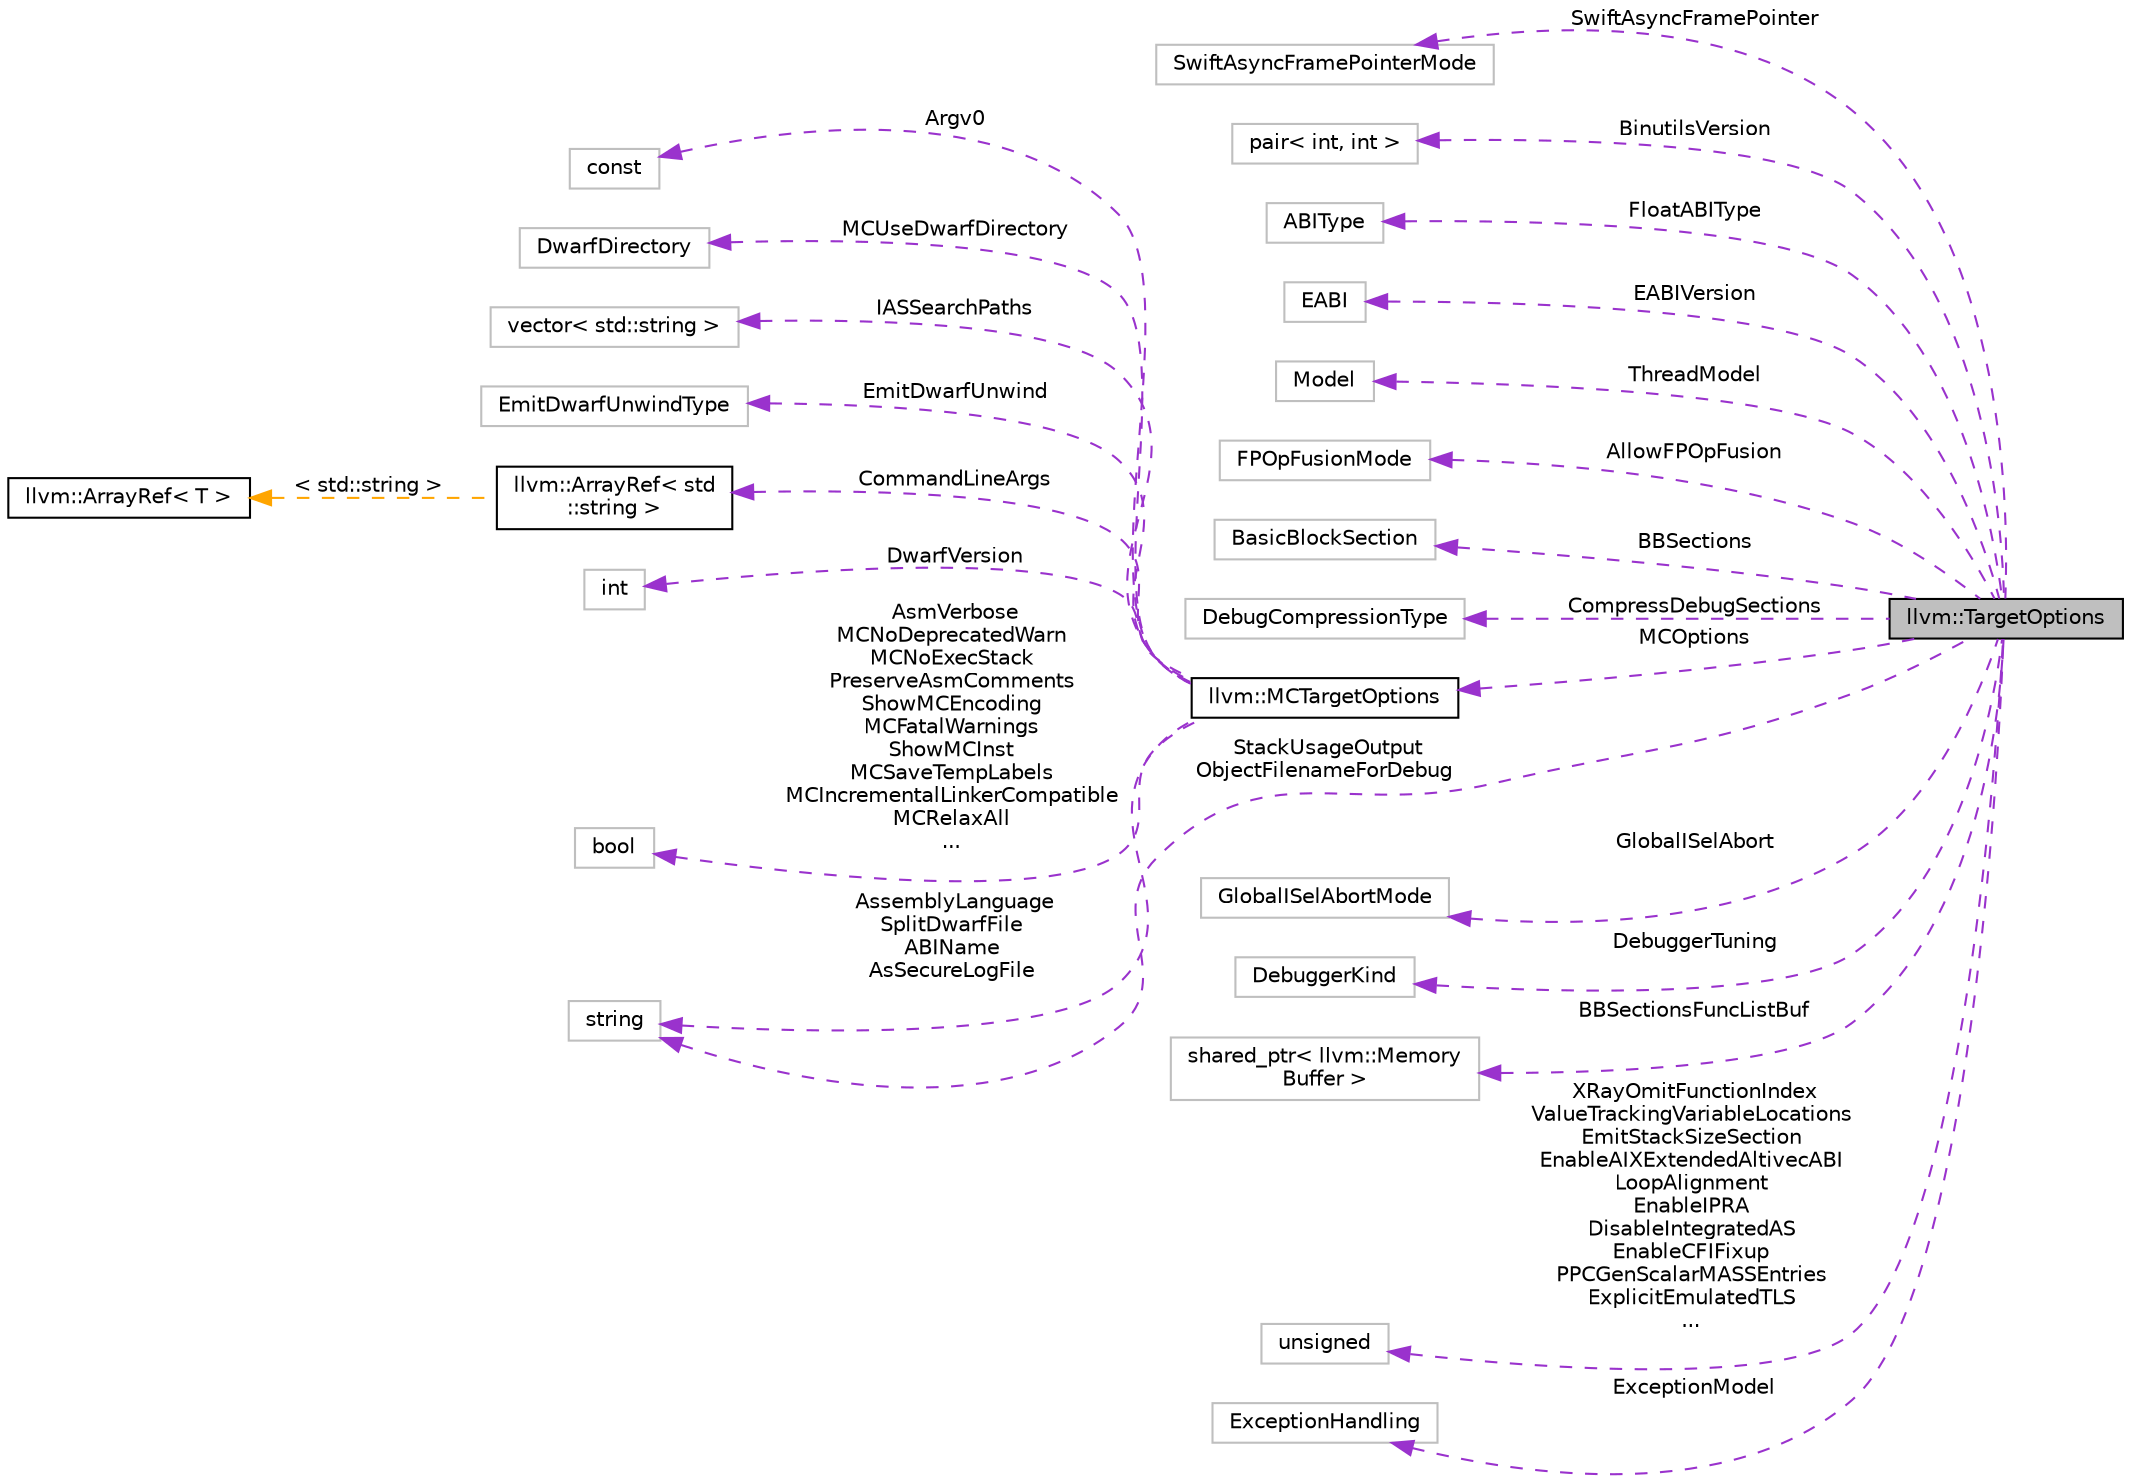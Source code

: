 digraph "llvm::TargetOptions"
{
 // LATEX_PDF_SIZE
  bgcolor="transparent";
  edge [fontname="Helvetica",fontsize="10",labelfontname="Helvetica",labelfontsize="10"];
  node [fontname="Helvetica",fontsize="10",shape=record];
  rankdir="LR";
  Node1 [label="llvm::TargetOptions",height=0.2,width=0.4,color="black", fillcolor="grey75", style="filled", fontcolor="black",tooltip=" "];
  Node2 -> Node1 [dir="back",color="darkorchid3",fontsize="10",style="dashed",label=" SwiftAsyncFramePointer" ,fontname="Helvetica"];
  Node2 [label="SwiftAsyncFramePointerMode",height=0.2,width=0.4,color="grey75",tooltip=" "];
  Node3 -> Node1 [dir="back",color="darkorchid3",fontsize="10",style="dashed",label=" BinutilsVersion" ,fontname="Helvetica"];
  Node3 [label="pair\< int, int \>",height=0.2,width=0.4,color="grey75",tooltip=" "];
  Node4 -> Node1 [dir="back",color="darkorchid3",fontsize="10",style="dashed",label=" FloatABIType" ,fontname="Helvetica"];
  Node4 [label="ABIType",height=0.2,width=0.4,color="grey75",tooltip=" "];
  Node5 -> Node1 [dir="back",color="darkorchid3",fontsize="10",style="dashed",label=" EABIVersion" ,fontname="Helvetica"];
  Node5 [label="EABI",height=0.2,width=0.4,color="grey75",tooltip=" "];
  Node6 -> Node1 [dir="back",color="darkorchid3",fontsize="10",style="dashed",label=" ThreadModel" ,fontname="Helvetica"];
  Node6 [label="Model",height=0.2,width=0.4,color="grey75",tooltip=" "];
  Node7 -> Node1 [dir="back",color="darkorchid3",fontsize="10",style="dashed",label=" AllowFPOpFusion" ,fontname="Helvetica"];
  Node7 [label="FPOpFusionMode",height=0.2,width=0.4,color="grey75",tooltip=" "];
  Node8 -> Node1 [dir="back",color="darkorchid3",fontsize="10",style="dashed",label=" BBSections" ,fontname="Helvetica"];
  Node8 [label="BasicBlockSection",height=0.2,width=0.4,color="grey75",tooltip=" "];
  Node9 -> Node1 [dir="back",color="darkorchid3",fontsize="10",style="dashed",label=" CompressDebugSections" ,fontname="Helvetica"];
  Node9 [label="DebugCompressionType",height=0.2,width=0.4,color="grey75",tooltip=" "];
  Node10 -> Node1 [dir="back",color="darkorchid3",fontsize="10",style="dashed",label=" MCOptions" ,fontname="Helvetica"];
  Node10 [label="llvm::MCTargetOptions",height=0.2,width=0.4,color="black",URL="$classllvm_1_1MCTargetOptions.html",tooltip=" "];
  Node11 -> Node10 [dir="back",color="darkorchid3",fontsize="10",style="dashed",label=" MCUseDwarfDirectory" ,fontname="Helvetica"];
  Node11 [label="DwarfDirectory",height=0.2,width=0.4,color="grey75",tooltip=" "];
  Node12 -> Node10 [dir="back",color="darkorchid3",fontsize="10",style="dashed",label=" IASSearchPaths" ,fontname="Helvetica"];
  Node12 [label="vector\< std::string \>",height=0.2,width=0.4,color="grey75",tooltip=" "];
  Node13 -> Node10 [dir="back",color="darkorchid3",fontsize="10",style="dashed",label=" EmitDwarfUnwind" ,fontname="Helvetica"];
  Node13 [label="EmitDwarfUnwindType",height=0.2,width=0.4,color="grey75",tooltip=" "];
  Node14 -> Node10 [dir="back",color="darkorchid3",fontsize="10",style="dashed",label=" CommandLineArgs" ,fontname="Helvetica"];
  Node14 [label="llvm::ArrayRef\< std\l::string \>",height=0.2,width=0.4,color="black",URL="$classllvm_1_1ArrayRef.html",tooltip=" "];
  Node15 -> Node14 [dir="back",color="orange",fontsize="10",style="dashed",label=" \< std::string \>" ,fontname="Helvetica"];
  Node15 [label="llvm::ArrayRef\< T \>",height=0.2,width=0.4,color="black",URL="$classllvm_1_1ArrayRef.html",tooltip="ArrayRef - Represent a constant reference to an array (0 or more elements consecutively in memory),..."];
  Node16 -> Node10 [dir="back",color="darkorchid3",fontsize="10",style="dashed",label=" DwarfVersion" ,fontname="Helvetica"];
  Node16 [label="int",height=0.2,width=0.4,color="grey75",tooltip=" "];
  Node17 -> Node10 [dir="back",color="darkorchid3",fontsize="10",style="dashed",label=" AssemblyLanguage\nSplitDwarfFile\nABIName\nAsSecureLogFile" ,fontname="Helvetica"];
  Node17 [label="string",height=0.2,width=0.4,color="grey75",tooltip=" "];
  Node18 -> Node10 [dir="back",color="darkorchid3",fontsize="10",style="dashed",label=" AsmVerbose\nMCNoDeprecatedWarn\nMCNoExecStack\nPreserveAsmComments\nShowMCEncoding\nMCFatalWarnings\nShowMCInst\nMCSaveTempLabels\nMCIncrementalLinkerCompatible\nMCRelaxAll\n..." ,fontname="Helvetica"];
  Node18 [label="bool",height=0.2,width=0.4,color="grey75",tooltip=" "];
  Node19 -> Node10 [dir="back",color="darkorchid3",fontsize="10",style="dashed",label=" Argv0" ,fontname="Helvetica"];
  Node19 [label="const",height=0.2,width=0.4,color="grey75",tooltip=" "];
  Node20 -> Node1 [dir="back",color="darkorchid3",fontsize="10",style="dashed",label=" GlobalISelAbort" ,fontname="Helvetica"];
  Node20 [label="GlobalISelAbortMode",height=0.2,width=0.4,color="grey75",tooltip=" "];
  Node21 -> Node1 [dir="back",color="darkorchid3",fontsize="10",style="dashed",label=" DebuggerTuning" ,fontname="Helvetica"];
  Node21 [label="DebuggerKind",height=0.2,width=0.4,color="grey75",tooltip=" "];
  Node17 -> Node1 [dir="back",color="darkorchid3",fontsize="10",style="dashed",label=" StackUsageOutput\nObjectFilenameForDebug" ,fontname="Helvetica"];
  Node22 -> Node1 [dir="back",color="darkorchid3",fontsize="10",style="dashed",label=" BBSectionsFuncListBuf" ,fontname="Helvetica"];
  Node22 [label="shared_ptr\< llvm::Memory\lBuffer \>",height=0.2,width=0.4,color="grey75",tooltip=" "];
  Node23 -> Node1 [dir="back",color="darkorchid3",fontsize="10",style="dashed",label=" XRayOmitFunctionIndex\nValueTrackingVariableLocations\nEmitStackSizeSection\nEnableAIXExtendedAltivecABI\nLoopAlignment\nEnableIPRA\nDisableIntegratedAS\nEnableCFIFixup\nPPCGenScalarMASSEntries\nExplicitEmulatedTLS\n..." ,fontname="Helvetica"];
  Node23 [label="unsigned",height=0.2,width=0.4,color="grey75",tooltip=" "];
  Node24 -> Node1 [dir="back",color="darkorchid3",fontsize="10",style="dashed",label=" ExceptionModel" ,fontname="Helvetica"];
  Node24 [label="ExceptionHandling",height=0.2,width=0.4,color="grey75",tooltip=" "];
}
